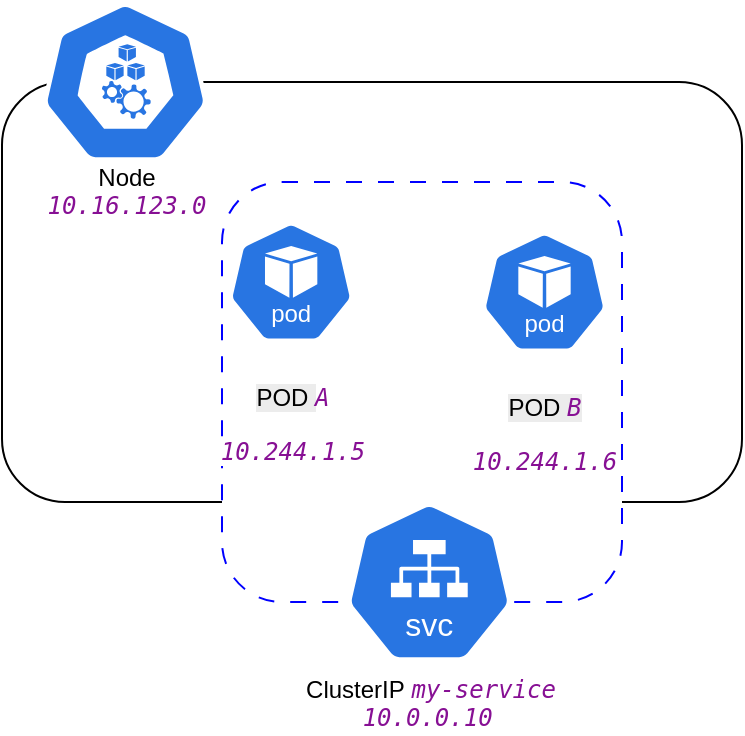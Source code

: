 <mxfile version="26.2.2">
  <diagram name="Pagina-1" id="y8zopAMhAaVW0yTvxFPg">
    <mxGraphModel dx="1044" dy="626" grid="1" gridSize="10" guides="1" tooltips="1" connect="1" arrows="1" fold="1" page="1" pageScale="1" pageWidth="827" pageHeight="1169" math="0" shadow="0">
      <root>
        <mxCell id="0" />
        <mxCell id="1" parent="0" />
        <mxCell id="9OO7ejbLSzmbi4CfllRU-7" value="" style="rounded=1;whiteSpace=wrap;html=1;" vertex="1" parent="1">
          <mxGeometry x="200" y="70" width="370" height="210" as="geometry" />
        </mxCell>
        <mxCell id="9OO7ejbLSzmbi4CfllRU-3" value="" style="rounded=1;whiteSpace=wrap;html=1;dashed=1;dashPattern=8 8;strokeColor=#0000FF;" vertex="1" parent="1">
          <mxGeometry x="310" y="120" width="200" height="210" as="geometry" />
        </mxCell>
        <mxCell id="9OO7ejbLSzmbi4CfllRU-1" value="ClusterIP&amp;nbsp;&lt;span style=&quot;color: rgb(135, 16, 148); font-style: italic; font-family: &amp;quot;JetBrains Mono&amp;quot;, monospace; background-color: rgb(255, 255, 255);&quot;&gt;my-service&lt;/span&gt;&lt;div&gt;&lt;span style=&quot;color: rgb(135, 16, 148); font-style: italic; font-family: &amp;quot;JetBrains Mono&amp;quot;, monospace; background-color: rgb(255, 255, 255);&quot;&gt;10.0.0.10&lt;/span&gt;&lt;span style=&quot;background-color: transparent; color: light-dark(rgb(0, 0, 0), rgb(255, 255, 255));&quot;&gt;&amp;nbsp;&lt;/span&gt;&lt;br&gt;&lt;/div&gt;" style="aspect=fixed;sketch=0;html=1;dashed=0;whitespace=wrap;verticalLabelPosition=bottom;verticalAlign=top;fillColor=#2875E2;strokeColor=#ffffff;points=[[0.005,0.63,0],[0.1,0.2,0],[0.9,0.2,0],[0.5,0,0],[0.995,0.63,0],[0.72,0.99,0],[0.5,1,0],[0.28,0.99,0]];shape=mxgraph.kubernetes.icon2;kubernetesLabel=1;prIcon=svc" vertex="1" parent="1">
          <mxGeometry x="372" y="280" width="83.33" height="80" as="geometry" />
        </mxCell>
        <mxCell id="9OO7ejbLSzmbi4CfllRU-2" value="&lt;div style=&quot;line-height: 20%;&quot;&gt;Node&lt;br&gt;&lt;div style=&quot;forced-color-adjust: none; color: rgb(0, 0, 0); font-family: Helvetica; font-size: 12px; font-style: normal; font-variant-ligatures: normal; font-variant-caps: normal; font-weight: 400; letter-spacing: normal; orphans: 2; text-align: center; text-indent: 0px; text-transform: none; widows: 2; word-spacing: 0px; -webkit-text-stroke-width: 0px; white-space: nowrap; background-color: rgb(236, 236, 236); text-decoration-thickness: initial; text-decoration-style: initial; text-decoration-color: initial;&quot;&gt;&lt;div style=&quot;background-color:#ffffff;color:#080808&quot;&gt;&lt;pre style=&quot;font-family:&#39;JetBrains Mono&#39;,monospace;font-size:9,8pt;&quot;&gt;&lt;span style=&quot;color:#871094;font-style:italic;&quot;&gt;10.16.123.0&lt;/span&gt;&lt;/pre&gt;&lt;/div&gt;&lt;/div&gt;&lt;/div&gt;" style="aspect=fixed;sketch=0;html=1;dashed=0;whitespace=wrap;verticalLabelPosition=bottom;verticalAlign=top;fillColor=#2875E2;strokeColor=#ffffff;points=[[0.005,0.63,0],[0.1,0.2,0],[0.9,0.2,0],[0.5,0,0],[0.995,0.63,0],[0.72,0.99,0],[0.5,1,0],[0.28,0.99,0]];shape=mxgraph.kubernetes.icon2;prIcon=node" vertex="1" parent="1">
          <mxGeometry x="220" y="30" width="83.33" height="80" as="geometry" />
        </mxCell>
        <mxCell id="9OO7ejbLSzmbi4CfllRU-5" value="&#xa;&lt;span style=&quot;forced-color-adjust: none; color: rgb(0, 0, 0); font-family: Helvetica; font-size: 12px; font-style: normal; font-variant-ligatures: normal; font-variant-caps: normal; font-weight: 400; letter-spacing: normal; orphans: 2; text-align: center; text-indent: 0px; text-transform: none; widows: 2; word-spacing: 0px; -webkit-text-stroke-width: 0px; white-space: nowrap; text-decoration-thickness: initial; text-decoration-style: initial; text-decoration-color: initial; background-color: rgb(236, 236, 236); float: none; display: inline !important;&quot; data-mx-given-colors=&quot;{&amp;quot;color&amp;quot;:&amp;quot;rgb(0, 0, 0)&amp;quot;,&amp;quot;background-color&amp;quot;:&amp;quot;rgb(236, 236, 236)&amp;quot;}&quot;&gt;POD&amp;nbsp;&lt;/span&gt;&lt;span style=&quot;forced-color-adjust: none; font-size: 12px; font-variant-ligatures: normal; font-variant-caps: normal; font-weight: 400; letter-spacing: normal; orphans: 2; text-align: center; text-indent: 0px; text-transform: none; widows: 2; word-spacing: 0px; -webkit-text-stroke-width: 0px; white-space: nowrap; text-decoration-thickness: initial; text-decoration-style: initial; text-decoration-color: initial; color: rgb(135, 16, 148); font-style: italic; font-family: &amp;quot;JetBrains Mono&amp;quot;, monospace; background-color: rgb(255, 255, 255);&quot; data-mx-given-colors=&quot;{&amp;quot;color&amp;quot;:&amp;quot;rgb(135, 16, 148)&amp;quot;,&amp;quot;background-color&amp;quot;:&amp;quot;rgb(255, 255, 255)&amp;quot;}&quot;&gt;A&lt;/span&gt;&lt;div style=&quot;forced-color-adjust: none; color: rgb(0, 0, 0); font-family: Helvetica; font-size: 12px; font-style: normal; font-variant-ligatures: normal; font-variant-caps: normal; font-weight: 400; letter-spacing: normal; orphans: 2; text-align: center; text-indent: 0px; text-transform: none; widows: 2; word-spacing: 0px; -webkit-text-stroke-width: 0px; white-space: nowrap; text-decoration-thickness: initial; text-decoration-style: initial; text-decoration-color: initial; background-color: rgb(236, 236, 236);&quot; data-mx-given-colors=&quot;{&amp;quot;color&amp;quot;:&amp;quot;rgb(0, 0, 0)&amp;quot;,&amp;quot;background-color&amp;quot;:&amp;quot;rgb(236, 236, 236)&amp;quot;}&quot;&gt;&lt;div style=&quot;forced-color-adjust: none; background-color: rgb(255, 255, 255); color: rgb(8, 8, 8);&quot; data-mx-given-colors=&quot;{&amp;quot;background-color&amp;quot;:&amp;quot;rgb(255, 255, 255)&amp;quot;,&amp;quot;color&amp;quot;:&amp;quot;rgb(8, 8, 8)&amp;quot;}&quot;&gt;&lt;pre style=&quot;forced-color-adjust: none; font-family: &amp;quot;JetBrains Mono&amp;quot;, monospace;&quot;&gt;&lt;span style=&quot;forced-color-adjust: none; color: rgb(135, 16, 148); font-style: italic;&quot; data-mx-given-colors=&quot;{&amp;quot;color&amp;quot;:&amp;quot;rgb(135, 16, 148)&amp;quot;}&quot;&gt;10.244.1.5&lt;/span&gt;&lt;/pre&gt;&lt;/div&gt;&lt;/div&gt;&#xa;&#xa;" style="aspect=fixed;sketch=0;html=1;dashed=0;whitespace=wrap;verticalLabelPosition=bottom;verticalAlign=top;fillColor=#2875E2;strokeColor=#ffffff;points=[[0.005,0.63,0],[0.1,0.2,0],[0.9,0.2,0],[0.5,0,0],[0.995,0.63,0],[0.72,0.99,0],[0.5,1,0],[0.28,0.99,0]];shape=mxgraph.kubernetes.icon2;kubernetesLabel=1;prIcon=pod" vertex="1" parent="1">
          <mxGeometry x="313.33" y="140" width="62.5" height="60" as="geometry" />
        </mxCell>
        <mxCell id="9OO7ejbLSzmbi4CfllRU-6" value="&lt;br&gt;&lt;span style=&quot;forced-color-adjust: none; color: rgb(0, 0, 0); font-family: Helvetica; font-size: 12px; font-style: normal; font-variant-ligatures: normal; font-variant-caps: normal; font-weight: 400; letter-spacing: normal; orphans: 2; text-align: center; text-indent: 0px; text-transform: none; widows: 2; word-spacing: 0px; -webkit-text-stroke-width: 0px; white-space: nowrap; text-decoration-thickness: initial; text-decoration-style: initial; text-decoration-color: initial; background-color: rgb(236, 236, 236); float: none; display: inline !important;&quot;&gt;POD &lt;/span&gt;&lt;span style=&quot;forced-color-adjust: none; font-size: 12px; font-variant-ligatures: normal; font-variant-caps: normal; font-weight: 400; letter-spacing: normal; orphans: 2; text-align: center; text-indent: 0px; text-transform: none; widows: 2; word-spacing: 0px; -webkit-text-stroke-width: 0px; white-space: nowrap; text-decoration-thickness: initial; text-decoration-style: initial; text-decoration-color: initial; float: none; background-color: rgb(236, 236, 236); display: inline !important; color: rgb(0, 0, 0);&quot;&gt;&lt;font face=&quot;JetBrains Mono, monospace&quot; color=&quot;#871094&quot;&gt;&lt;i&gt;B&lt;/i&gt;&lt;/font&gt;&lt;/span&gt;&lt;div style=&quot;forced-color-adjust: none; color: rgb(0, 0, 0); font-family: Helvetica; font-size: 12px; font-style: normal; font-variant-ligatures: normal; font-variant-caps: normal; font-weight: 400; letter-spacing: normal; orphans: 2; text-align: center; text-indent: 0px; text-transform: none; widows: 2; word-spacing: 0px; -webkit-text-stroke-width: 0px; white-space: nowrap; text-decoration-thickness: initial; text-decoration-style: initial; text-decoration-color: initial; background-color: rgb(236, 236, 236);&quot;&gt;&lt;div style=&quot;forced-color-adjust: none; background-color: rgb(255, 255, 255); color: rgb(8, 8, 8);&quot;&gt;&lt;pre style=&quot;forced-color-adjust: none; font-family: &amp;quot;JetBrains Mono&amp;quot;, monospace;&quot;&gt;&lt;span style=&quot;forced-color-adjust: none; color: rgb(135, 16, 148); font-style: italic;&quot;&gt;10.244.1.6&lt;/span&gt;&lt;/pre&gt;&lt;/div&gt;&lt;/div&gt;&lt;div&gt;&lt;br/&gt;&lt;/div&gt;" style="aspect=fixed;sketch=0;html=1;dashed=0;whitespace=wrap;verticalLabelPosition=bottom;verticalAlign=top;fillColor=#2875E2;strokeColor=#ffffff;points=[[0.005,0.63,0],[0.1,0.2,0],[0.9,0.2,0],[0.5,0,0],[0.995,0.63,0],[0.72,0.99,0],[0.5,1,0],[0.28,0.99,0]];shape=mxgraph.kubernetes.icon2;kubernetesLabel=1;prIcon=pod" vertex="1" parent="1">
          <mxGeometry x="440" y="145" width="62.5" height="60" as="geometry" />
        </mxCell>
      </root>
    </mxGraphModel>
  </diagram>
</mxfile>
